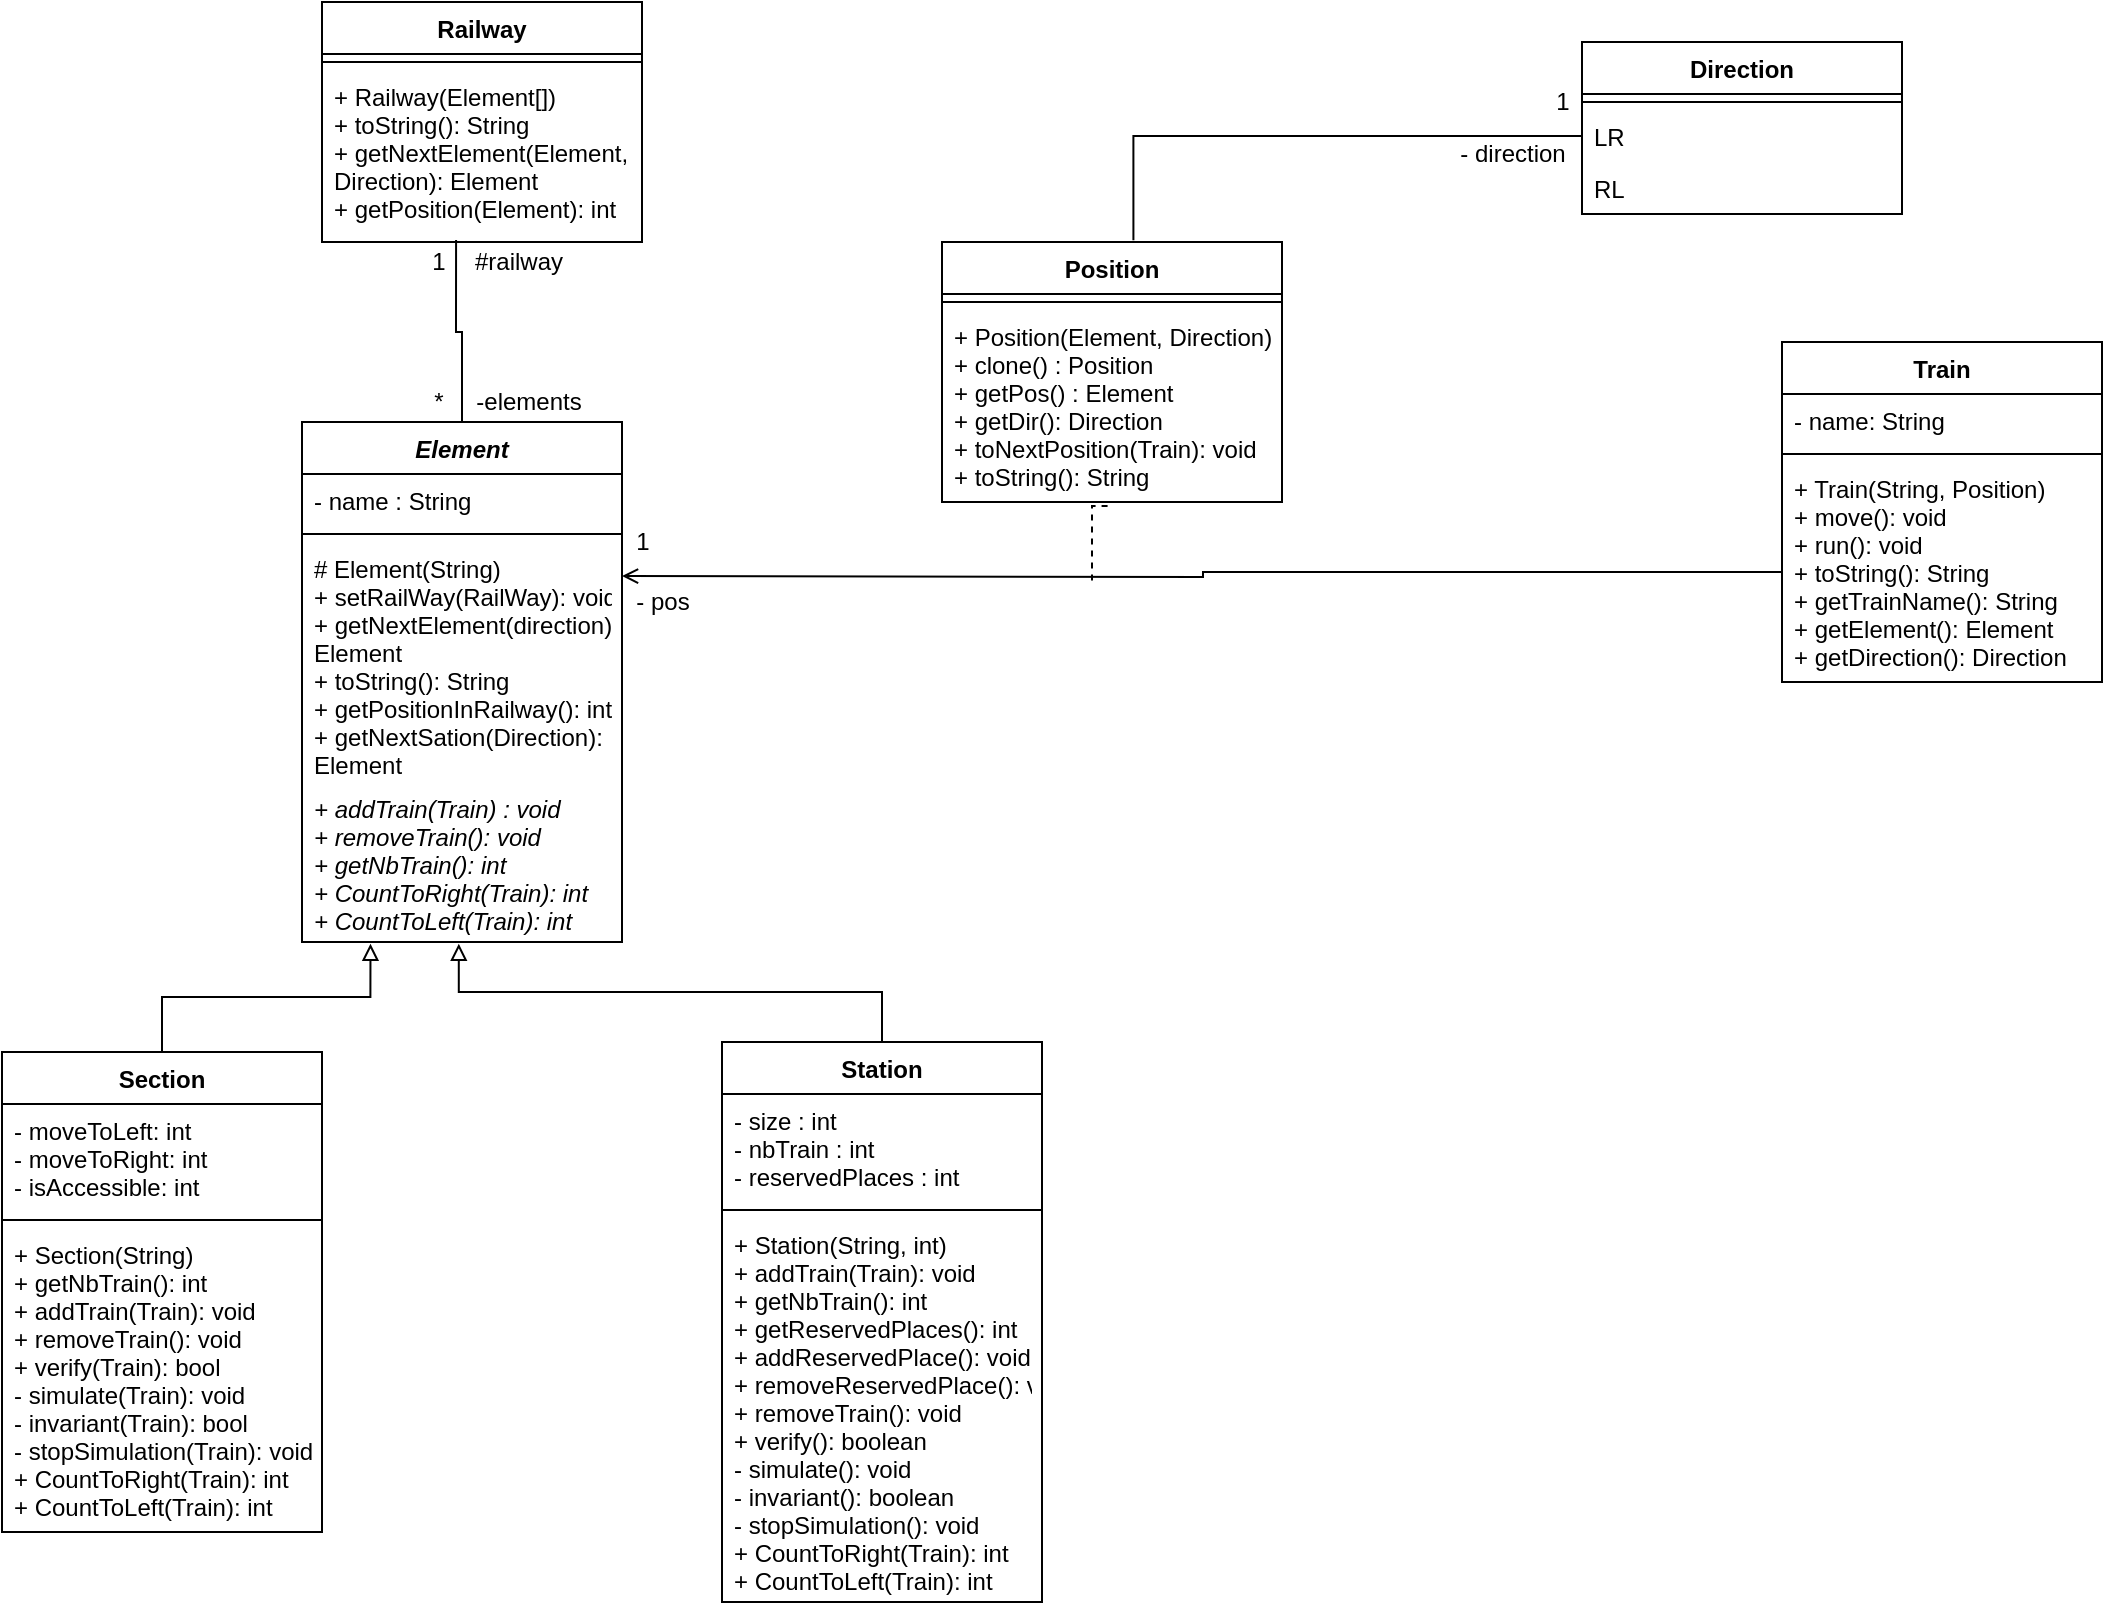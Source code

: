 <mxfile version="14.2.3" type="github">
  <diagram id="yg1WyZmq91DOgeRGMxZz" name="Page-1">
    <mxGraphModel dx="1146" dy="675" grid="1" gridSize="10" guides="1" tooltips="1" connect="1" arrows="1" fold="1" page="1" pageScale="1" pageWidth="827" pageHeight="1169" math="0" shadow="0">
      <root>
        <mxCell id="0" />
        <mxCell id="1" parent="0" />
        <mxCell id="g7smEQ1oZSo4glfUF3X0-48" style="edgeStyle=orthogonalEdgeStyle;rounded=0;orthogonalLoop=1;jettySize=auto;html=1;endArrow=none;endFill=0;entryX=0.419;entryY=0.989;entryDx=0;entryDy=0;entryPerimeter=0;" parent="1" source="g7smEQ1oZSo4glfUF3X0-7" target="l2pO_5THVlWN4DjO6PHm-13" edge="1">
          <mxGeometry relative="1" as="geometry">
            <mxPoint x="280" y="150" as="targetPoint" />
          </mxGeometry>
        </mxCell>
        <mxCell id="g7smEQ1oZSo4glfUF3X0-7" value="Element" style="swimlane;fontStyle=3;align=center;verticalAlign=top;childLayout=stackLayout;horizontal=1;startSize=26;horizontalStack=0;resizeParent=1;resizeParentMax=0;resizeLast=0;collapsible=1;marginBottom=0;" parent="1" vertex="1">
          <mxGeometry x="200" y="270" width="160" height="260" as="geometry" />
        </mxCell>
        <mxCell id="g7smEQ1oZSo4glfUF3X0-8" value="- name : String" style="text;strokeColor=none;fillColor=none;align=left;verticalAlign=top;spacingLeft=4;spacingRight=4;overflow=hidden;rotatable=0;points=[[0,0.5],[1,0.5]];portConstraint=eastwest;" parent="g7smEQ1oZSo4glfUF3X0-7" vertex="1">
          <mxGeometry y="26" width="160" height="26" as="geometry" />
        </mxCell>
        <mxCell id="g7smEQ1oZSo4glfUF3X0-9" value="" style="line;strokeWidth=1;fillColor=none;align=left;verticalAlign=middle;spacingTop=-1;spacingLeft=3;spacingRight=3;rotatable=0;labelPosition=right;points=[];portConstraint=eastwest;" parent="g7smEQ1oZSo4glfUF3X0-7" vertex="1">
          <mxGeometry y="52" width="160" height="8" as="geometry" />
        </mxCell>
        <mxCell id="l2pO_5THVlWN4DjO6PHm-14" value="# Element(String)&#xa;+ setRailWay(RailWay): void&#xa;+ getNextElement(direction):&#xa;Element&#xa;+ toString(): String&#xa;+ getPositionInRailway(): int&#xa;+ getNextSation(Direction):&#xa;Element&#xa;&#xa;&#xa;&#xa;" style="text;strokeColor=none;fillColor=none;align=left;verticalAlign=top;spacingLeft=4;spacingRight=4;overflow=hidden;rotatable=0;points=[[0,0.5],[1,0.5]];portConstraint=eastwest;" vertex="1" parent="g7smEQ1oZSo4glfUF3X0-7">
          <mxGeometry y="60" width="160" height="120" as="geometry" />
        </mxCell>
        <mxCell id="g7smEQ1oZSo4glfUF3X0-10" value="+ addTrain(Train) : void&#xa;+ removeTrain(): void&#xa;+ getNbTrain(): int&#xa;+ CountToRight(Train): int&#xa;+ CountToLeft(Train): int&#xa;" style="text;strokeColor=none;fillColor=none;align=left;verticalAlign=top;spacingLeft=4;spacingRight=4;overflow=hidden;rotatable=0;points=[[0,0.5],[1,0.5]];portConstraint=eastwest;fontStyle=2" parent="g7smEQ1oZSo4glfUF3X0-7" vertex="1">
          <mxGeometry y="180" width="160" height="80" as="geometry" />
        </mxCell>
        <mxCell id="g7smEQ1oZSo4glfUF3X0-53" style="edgeStyle=orthogonalEdgeStyle;rounded=0;orthogonalLoop=1;jettySize=auto;html=1;endArrow=block;endFill=0;entryX=0.49;entryY=1.011;entryDx=0;entryDy=0;entryPerimeter=0;" parent="1" source="g7smEQ1oZSo4glfUF3X0-17" target="g7smEQ1oZSo4glfUF3X0-10" edge="1">
          <mxGeometry relative="1" as="geometry">
            <mxPoint x="279" y="400" as="targetPoint" />
          </mxGeometry>
        </mxCell>
        <mxCell id="g7smEQ1oZSo4glfUF3X0-17" value="Station" style="swimlane;fontStyle=1;align=center;verticalAlign=top;childLayout=stackLayout;horizontal=1;startSize=26;horizontalStack=0;resizeParent=1;resizeParentMax=0;resizeLast=0;collapsible=1;marginBottom=0;" parent="1" vertex="1">
          <mxGeometry x="410" y="580" width="160" height="280" as="geometry" />
        </mxCell>
        <mxCell id="g7smEQ1oZSo4glfUF3X0-18" value="- size : int&#xa;- nbTrain : int&#xa;- reservedPlaces : int&#xa;" style="text;strokeColor=none;fillColor=none;align=left;verticalAlign=top;spacingLeft=4;spacingRight=4;overflow=hidden;rotatable=0;points=[[0,0.5],[1,0.5]];portConstraint=eastwest;" parent="g7smEQ1oZSo4glfUF3X0-17" vertex="1">
          <mxGeometry y="26" width="160" height="54" as="geometry" />
        </mxCell>
        <mxCell id="g7smEQ1oZSo4glfUF3X0-19" value="" style="line;strokeWidth=1;fillColor=none;align=left;verticalAlign=middle;spacingTop=-1;spacingLeft=3;spacingRight=3;rotatable=0;labelPosition=right;points=[];portConstraint=eastwest;" parent="g7smEQ1oZSo4glfUF3X0-17" vertex="1">
          <mxGeometry y="80" width="160" height="8" as="geometry" />
        </mxCell>
        <mxCell id="g7smEQ1oZSo4glfUF3X0-20" value="+ Station(String, int)&#xa;+ addTrain(Train): void&#xa;+ getNbTrain(): int&#xa;+ getReservedPlaces(): int&#xa;+ addReservedPlace(): void&#xa;+ removeReservedPlace(): void&#xa;+ removeTrain(): void&#xa;+ verify(): boolean&#xa;- simulate(): void&#xa;- invariant(): boolean&#xa;- stopSimulation(): void&#xa;+ CountToRight(Train): int&#xa;+ CountToLeft(Train): int" style="text;strokeColor=none;fillColor=none;align=left;verticalAlign=top;spacingLeft=4;spacingRight=4;overflow=hidden;rotatable=0;points=[[0,0.5],[1,0.5]];portConstraint=eastwest;" parent="g7smEQ1oZSo4glfUF3X0-17" vertex="1">
          <mxGeometry y="88" width="160" height="192" as="geometry" />
        </mxCell>
        <mxCell id="g7smEQ1oZSo4glfUF3X0-58" style="edgeStyle=orthogonalEdgeStyle;rounded=0;orthogonalLoop=1;jettySize=auto;html=1;startArrow=none;startFill=0;endArrow=none;endFill=0;endSize=6;startSize=6;dashed=1;exitX=0.487;exitY=1.021;exitDx=0;exitDy=0;exitPerimeter=0;" parent="1" source="l2pO_5THVlWN4DjO6PHm-5" edge="1">
          <mxGeometry relative="1" as="geometry">
            <mxPoint x="595" y="350" as="targetPoint" />
            <mxPoint x="595.059" y="318" as="sourcePoint" />
          </mxGeometry>
        </mxCell>
        <mxCell id="g7smEQ1oZSo4glfUF3X0-59" style="edgeStyle=orthogonalEdgeStyle;rounded=0;orthogonalLoop=1;jettySize=auto;html=1;entryX=0;entryY=0.5;entryDx=0;entryDy=0;startArrow=none;startFill=0;startSize=6;endArrow=none;endFill=0;endSize=6;exitX=0.563;exitY=-0.007;exitDx=0;exitDy=0;exitPerimeter=0;" parent="1" source="l2pO_5THVlWN4DjO6PHm-2" target="g7smEQ1oZSo4glfUF3X0-38" edge="1">
          <mxGeometry relative="1" as="geometry">
            <mxPoint x="595.059" y="180" as="sourcePoint" />
          </mxGeometry>
        </mxCell>
        <mxCell id="g7smEQ1oZSo4glfUF3X0-35" value="Direction" style="swimlane;fontStyle=1;align=center;verticalAlign=top;childLayout=stackLayout;horizontal=1;startSize=26;horizontalStack=0;resizeParent=1;resizeParentMax=0;resizeLast=0;collapsible=1;marginBottom=0;" parent="1" vertex="1">
          <mxGeometry x="840" y="80" width="160" height="86" as="geometry" />
        </mxCell>
        <mxCell id="g7smEQ1oZSo4glfUF3X0-37" value="" style="line;strokeWidth=1;fillColor=none;align=left;verticalAlign=middle;spacingTop=-1;spacingLeft=3;spacingRight=3;rotatable=0;labelPosition=right;points=[];portConstraint=eastwest;" parent="g7smEQ1oZSo4glfUF3X0-35" vertex="1">
          <mxGeometry y="26" width="160" height="8" as="geometry" />
        </mxCell>
        <mxCell id="g7smEQ1oZSo4glfUF3X0-38" value="LR" style="text;strokeColor=none;fillColor=none;align=left;verticalAlign=top;spacingLeft=4;spacingRight=4;overflow=hidden;rotatable=0;points=[[0,0.5],[1,0.5]];portConstraint=eastwest;" parent="g7smEQ1oZSo4glfUF3X0-35" vertex="1">
          <mxGeometry y="34" width="160" height="26" as="geometry" />
        </mxCell>
        <mxCell id="g7smEQ1oZSo4glfUF3X0-39" value="RL" style="text;strokeColor=none;fillColor=none;align=left;verticalAlign=top;spacingLeft=4;spacingRight=4;overflow=hidden;rotatable=0;points=[[0,0.5],[1,0.5]];portConstraint=eastwest;" parent="g7smEQ1oZSo4glfUF3X0-35" vertex="1">
          <mxGeometry y="60" width="160" height="26" as="geometry" />
        </mxCell>
        <mxCell id="g7smEQ1oZSo4glfUF3X0-49" value="#railway" style="text;html=1;align=center;verticalAlign=middle;resizable=0;points=[];autosize=1;" parent="1" vertex="1">
          <mxGeometry x="278" y="180" width="60" height="20" as="geometry" />
        </mxCell>
        <mxCell id="g7smEQ1oZSo4glfUF3X0-50" value="1" style="text;html=1;align=center;verticalAlign=middle;resizable=0;points=[];autosize=1;" parent="1" vertex="1">
          <mxGeometry x="258" y="180" width="20" height="20" as="geometry" />
        </mxCell>
        <mxCell id="g7smEQ1oZSo4glfUF3X0-51" value="-elements" style="text;html=1;align=center;verticalAlign=middle;resizable=0;points=[];autosize=1;" parent="1" vertex="1">
          <mxGeometry x="278" y="250" width="70" height="20" as="geometry" />
        </mxCell>
        <mxCell id="g7smEQ1oZSo4glfUF3X0-52" value="*" style="text;html=1;align=center;verticalAlign=middle;resizable=0;points=[];autosize=1;" parent="1" vertex="1">
          <mxGeometry x="258" y="250" width="20" height="20" as="geometry" />
        </mxCell>
        <mxCell id="g7smEQ1oZSo4glfUF3X0-55" style="edgeStyle=orthogonalEdgeStyle;rounded=0;orthogonalLoop=1;jettySize=auto;html=1;startArrow=none;startFill=0;endArrow=open;endFill=0;exitX=0;exitY=0.5;exitDx=0;exitDy=0;" parent="1" source="l2pO_5THVlWN4DjO6PHm-9" edge="1">
          <mxGeometry relative="1" as="geometry">
            <mxPoint x="840" y="343" as="sourcePoint" />
            <mxPoint x="360" y="347" as="targetPoint" />
          </mxGeometry>
        </mxCell>
        <mxCell id="g7smEQ1oZSo4glfUF3X0-56" value="1" style="text;html=1;align=center;verticalAlign=middle;resizable=0;points=[];autosize=1;" parent="1" vertex="1">
          <mxGeometry x="360" y="320" width="20" height="20" as="geometry" />
        </mxCell>
        <mxCell id="g7smEQ1oZSo4glfUF3X0-57" value="- pos" style="text;html=1;align=center;verticalAlign=middle;resizable=0;points=[];autosize=1;" parent="1" vertex="1">
          <mxGeometry x="360" y="350" width="40" height="20" as="geometry" />
        </mxCell>
        <mxCell id="g7smEQ1oZSo4glfUF3X0-60" value="1" style="text;html=1;align=center;verticalAlign=middle;resizable=0;points=[];autosize=1;" parent="1" vertex="1">
          <mxGeometry x="820" y="100" width="20" height="20" as="geometry" />
        </mxCell>
        <mxCell id="g7smEQ1oZSo4glfUF3X0-61" value="- direction" style="text;html=1;align=center;verticalAlign=middle;resizable=0;points=[];autosize=1;" parent="1" vertex="1">
          <mxGeometry x="770" y="126" width="70" height="20" as="geometry" />
        </mxCell>
        <mxCell id="l2pO_5THVlWN4DjO6PHm-2" value="Position" style="swimlane;fontStyle=1;align=center;verticalAlign=top;childLayout=stackLayout;horizontal=1;startSize=26;horizontalStack=0;resizeParent=1;resizeParentMax=0;resizeLast=0;collapsible=1;marginBottom=0;" vertex="1" parent="1">
          <mxGeometry x="520" y="180" width="170" height="130" as="geometry" />
        </mxCell>
        <mxCell id="l2pO_5THVlWN4DjO6PHm-4" value="" style="line;strokeWidth=1;fillColor=none;align=left;verticalAlign=middle;spacingTop=-1;spacingLeft=3;spacingRight=3;rotatable=0;labelPosition=right;points=[];portConstraint=eastwest;" vertex="1" parent="l2pO_5THVlWN4DjO6PHm-2">
          <mxGeometry y="26" width="170" height="8" as="geometry" />
        </mxCell>
        <mxCell id="l2pO_5THVlWN4DjO6PHm-5" value="+ Position(Element, Direction)&#xa;+ clone() : Position&#xa;+ getPos() : Element&#xa;+ getDir(): Direction&#xa;+ toNextPosition(Train): void&#xa;+ toString(): String&#xa;" style="text;strokeColor=none;fillColor=none;align=left;verticalAlign=top;spacingLeft=4;spacingRight=4;overflow=hidden;rotatable=0;points=[[0,0.5],[1,0.5]];portConstraint=eastwest;" vertex="1" parent="l2pO_5THVlWN4DjO6PHm-2">
          <mxGeometry y="34" width="170" height="96" as="geometry" />
        </mxCell>
        <mxCell id="l2pO_5THVlWN4DjO6PHm-6" value="Train" style="swimlane;fontStyle=1;align=center;verticalAlign=top;childLayout=stackLayout;horizontal=1;startSize=26;horizontalStack=0;resizeParent=1;resizeParentMax=0;resizeLast=0;collapsible=1;marginBottom=0;" vertex="1" parent="1">
          <mxGeometry x="940" y="230" width="160" height="170" as="geometry" />
        </mxCell>
        <mxCell id="l2pO_5THVlWN4DjO6PHm-7" value="- name: String" style="text;strokeColor=none;fillColor=none;align=left;verticalAlign=top;spacingLeft=4;spacingRight=4;overflow=hidden;rotatable=0;points=[[0,0.5],[1,0.5]];portConstraint=eastwest;" vertex="1" parent="l2pO_5THVlWN4DjO6PHm-6">
          <mxGeometry y="26" width="160" height="26" as="geometry" />
        </mxCell>
        <mxCell id="l2pO_5THVlWN4DjO6PHm-8" value="" style="line;strokeWidth=1;fillColor=none;align=left;verticalAlign=middle;spacingTop=-1;spacingLeft=3;spacingRight=3;rotatable=0;labelPosition=right;points=[];portConstraint=eastwest;" vertex="1" parent="l2pO_5THVlWN4DjO6PHm-6">
          <mxGeometry y="52" width="160" height="8" as="geometry" />
        </mxCell>
        <mxCell id="l2pO_5THVlWN4DjO6PHm-9" value="+ Train(String, Position)&#xa;+ move(): void&#xa;+ run(): void&#xa;+ toString(): String&#xa;+ getTrainName(): String&#xa;+ getElement(): Element&#xa;+ getDirection(): Direction&#xa;" style="text;strokeColor=none;fillColor=none;align=left;verticalAlign=top;spacingLeft=4;spacingRight=4;overflow=hidden;rotatable=0;points=[[0,0.5],[1,0.5]];portConstraint=eastwest;" vertex="1" parent="l2pO_5THVlWN4DjO6PHm-6">
          <mxGeometry y="60" width="160" height="110" as="geometry" />
        </mxCell>
        <mxCell id="l2pO_5THVlWN4DjO6PHm-10" value="Railway" style="swimlane;fontStyle=1;align=center;verticalAlign=top;childLayout=stackLayout;horizontal=1;startSize=26;horizontalStack=0;resizeParent=1;resizeParentMax=0;resizeLast=0;collapsible=1;marginBottom=0;" vertex="1" parent="1">
          <mxGeometry x="210" y="60" width="160" height="120" as="geometry" />
        </mxCell>
        <mxCell id="l2pO_5THVlWN4DjO6PHm-12" value="" style="line;strokeWidth=1;fillColor=none;align=left;verticalAlign=middle;spacingTop=-1;spacingLeft=3;spacingRight=3;rotatable=0;labelPosition=right;points=[];portConstraint=eastwest;" vertex="1" parent="l2pO_5THVlWN4DjO6PHm-10">
          <mxGeometry y="26" width="160" height="8" as="geometry" />
        </mxCell>
        <mxCell id="l2pO_5THVlWN4DjO6PHm-13" value="+ Railway(Element[])&#xa;+ toString(): String&#xa;+ getNextElement(Element,&#xa;Direction): Element&#xa;+ getPosition(Element): int&#xa;" style="text;strokeColor=none;fillColor=none;align=left;verticalAlign=top;spacingLeft=4;spacingRight=4;overflow=hidden;rotatable=0;points=[[0,0.5],[1,0.5]];portConstraint=eastwest;" vertex="1" parent="l2pO_5THVlWN4DjO6PHm-10">
          <mxGeometry y="34" width="160" height="86" as="geometry" />
        </mxCell>
        <mxCell id="l2pO_5THVlWN4DjO6PHm-21" style="edgeStyle=orthogonalEdgeStyle;rounded=0;orthogonalLoop=1;jettySize=auto;html=1;exitX=0.5;exitY=0;exitDx=0;exitDy=0;entryX=0.214;entryY=1.011;entryDx=0;entryDy=0;entryPerimeter=0;endArrow=block;endFill=0;" edge="1" parent="1" source="l2pO_5THVlWN4DjO6PHm-16" target="g7smEQ1oZSo4glfUF3X0-10">
          <mxGeometry relative="1" as="geometry" />
        </mxCell>
        <mxCell id="l2pO_5THVlWN4DjO6PHm-16" value="Section" style="swimlane;fontStyle=1;align=center;verticalAlign=top;childLayout=stackLayout;horizontal=1;startSize=26;horizontalStack=0;resizeParent=1;resizeParentMax=0;resizeLast=0;collapsible=1;marginBottom=0;" vertex="1" parent="1">
          <mxGeometry x="50" y="585" width="160" height="240" as="geometry" />
        </mxCell>
        <mxCell id="l2pO_5THVlWN4DjO6PHm-17" value="- moveToLeft: int&#xa;- moveToRight: int&#xa;- isAccessible: int&#xa;" style="text;strokeColor=none;fillColor=none;align=left;verticalAlign=top;spacingLeft=4;spacingRight=4;overflow=hidden;rotatable=0;points=[[0,0.5],[1,0.5]];portConstraint=eastwest;" vertex="1" parent="l2pO_5THVlWN4DjO6PHm-16">
          <mxGeometry y="26" width="160" height="54" as="geometry" />
        </mxCell>
        <mxCell id="l2pO_5THVlWN4DjO6PHm-18" value="" style="line;strokeWidth=1;fillColor=none;align=left;verticalAlign=middle;spacingTop=-1;spacingLeft=3;spacingRight=3;rotatable=0;labelPosition=right;points=[];portConstraint=eastwest;" vertex="1" parent="l2pO_5THVlWN4DjO6PHm-16">
          <mxGeometry y="80" width="160" height="8" as="geometry" />
        </mxCell>
        <mxCell id="l2pO_5THVlWN4DjO6PHm-19" value="+ Section(String)&#xa;+ getNbTrain(): int&#xa;+ addTrain(Train): void&#xa;+ removeTrain(): void&#xa;+ verify(Train): bool&#xa;- simulate(Train): void&#xa;- invariant(Train): bool&#xa;- stopSimulation(Train): void&#xa;+ CountToRight(Train): int&#xa;+ CountToLeft(Train): int&#xa;&#xa;" style="text;strokeColor=none;fillColor=none;align=left;verticalAlign=top;spacingLeft=4;spacingRight=4;overflow=hidden;rotatable=0;points=[[0,0.5],[1,0.5]];portConstraint=eastwest;" vertex="1" parent="l2pO_5THVlWN4DjO6PHm-16">
          <mxGeometry y="88" width="160" height="152" as="geometry" />
        </mxCell>
      </root>
    </mxGraphModel>
  </diagram>
</mxfile>
